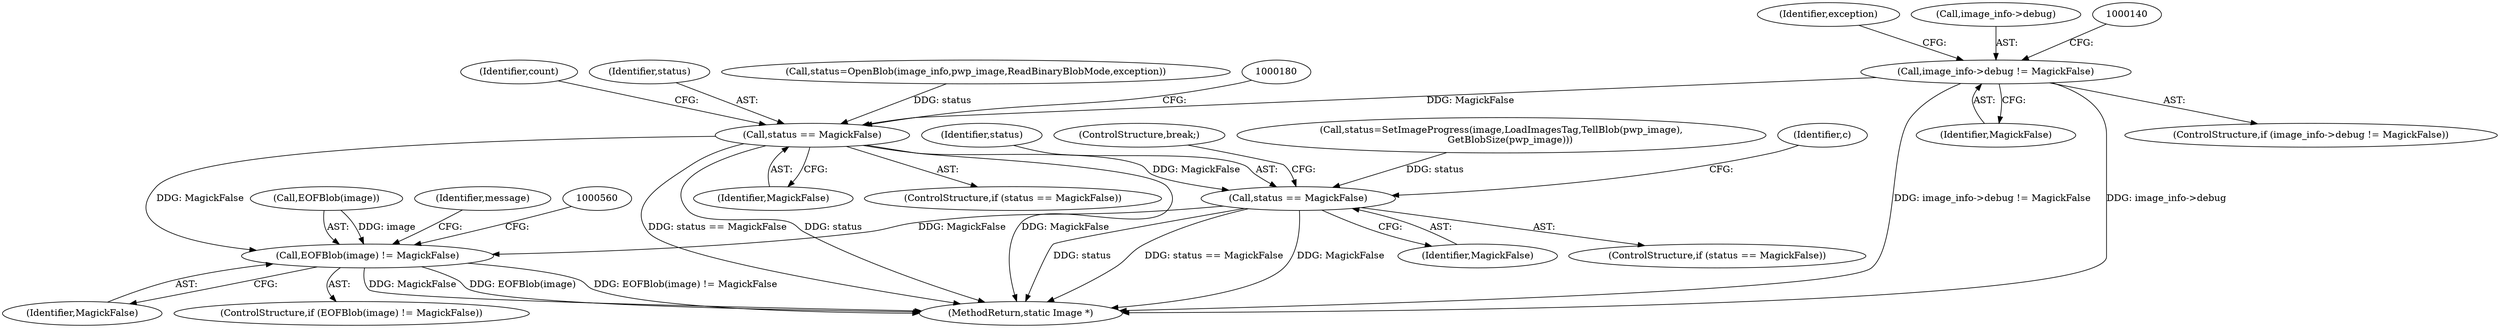 digraph "0_ImageMagick_ecc03a2518c2b7dd375fde3a040fdae0bdf6a521@pointer" {
"1000134" [label="(Call,image_info->debug != MagickFalse)"];
"1000175" [label="(Call,status == MagickFalse)"];
"1000509" [label="(Call,status == MagickFalse)"];
"1000533" [label="(Call,EOFBlob(image) != MagickFalse)"];
"1000133" [label="(ControlStructure,if (image_info->debug != MagickFalse))"];
"1000177" [label="(Identifier,MagickFalse)"];
"1000532" [label="(ControlStructure,if (EOFBlob(image) != MagickFalse))"];
"1000499" [label="(Call,status=SetImageProgress(image,LoadImagesTag,TellBlob(pwp_image),\n      GetBlobSize(pwp_image)))"];
"1000150" [label="(Identifier,exception)"];
"1000134" [label="(Call,image_info->debug != MagickFalse)"];
"1000536" [label="(Identifier,MagickFalse)"];
"1000509" [label="(Call,status == MagickFalse)"];
"1000174" [label="(ControlStructure,if (status == MagickFalse))"];
"1000534" [label="(Call,EOFBlob(image))"];
"1000508" [label="(ControlStructure,if (status == MagickFalse))"];
"1000234" [label="(Identifier,c)"];
"1000138" [label="(Identifier,MagickFalse)"];
"1000183" [label="(Identifier,count)"];
"1000510" [label="(Identifier,status)"];
"1000566" [label="(MethodReturn,static Image *)"];
"1000176" [label="(Identifier,status)"];
"1000135" [label="(Call,image_info->debug)"];
"1000175" [label="(Call,status == MagickFalse)"];
"1000511" [label="(Identifier,MagickFalse)"];
"1000167" [label="(Call,status=OpenBlob(image_info,pwp_image,ReadBinaryBlobMode,exception))"];
"1000540" [label="(Identifier,message)"];
"1000512" [label="(ControlStructure,break;)"];
"1000533" [label="(Call,EOFBlob(image) != MagickFalse)"];
"1000134" -> "1000133"  [label="AST: "];
"1000134" -> "1000138"  [label="CFG: "];
"1000135" -> "1000134"  [label="AST: "];
"1000138" -> "1000134"  [label="AST: "];
"1000140" -> "1000134"  [label="CFG: "];
"1000150" -> "1000134"  [label="CFG: "];
"1000134" -> "1000566"  [label="DDG: image_info->debug != MagickFalse"];
"1000134" -> "1000566"  [label="DDG: image_info->debug"];
"1000134" -> "1000175"  [label="DDG: MagickFalse"];
"1000175" -> "1000174"  [label="AST: "];
"1000175" -> "1000177"  [label="CFG: "];
"1000176" -> "1000175"  [label="AST: "];
"1000177" -> "1000175"  [label="AST: "];
"1000180" -> "1000175"  [label="CFG: "];
"1000183" -> "1000175"  [label="CFG: "];
"1000175" -> "1000566"  [label="DDG: status"];
"1000175" -> "1000566"  [label="DDG: MagickFalse"];
"1000175" -> "1000566"  [label="DDG: status == MagickFalse"];
"1000167" -> "1000175"  [label="DDG: status"];
"1000175" -> "1000509"  [label="DDG: MagickFalse"];
"1000175" -> "1000533"  [label="DDG: MagickFalse"];
"1000509" -> "1000508"  [label="AST: "];
"1000509" -> "1000511"  [label="CFG: "];
"1000510" -> "1000509"  [label="AST: "];
"1000511" -> "1000509"  [label="AST: "];
"1000234" -> "1000509"  [label="CFG: "];
"1000512" -> "1000509"  [label="CFG: "];
"1000509" -> "1000566"  [label="DDG: status == MagickFalse"];
"1000509" -> "1000566"  [label="DDG: MagickFalse"];
"1000509" -> "1000566"  [label="DDG: status"];
"1000499" -> "1000509"  [label="DDG: status"];
"1000509" -> "1000533"  [label="DDG: MagickFalse"];
"1000533" -> "1000532"  [label="AST: "];
"1000533" -> "1000536"  [label="CFG: "];
"1000534" -> "1000533"  [label="AST: "];
"1000536" -> "1000533"  [label="AST: "];
"1000540" -> "1000533"  [label="CFG: "];
"1000560" -> "1000533"  [label="CFG: "];
"1000533" -> "1000566"  [label="DDG: EOFBlob(image) != MagickFalse"];
"1000533" -> "1000566"  [label="DDG: MagickFalse"];
"1000533" -> "1000566"  [label="DDG: EOFBlob(image)"];
"1000534" -> "1000533"  [label="DDG: image"];
}

